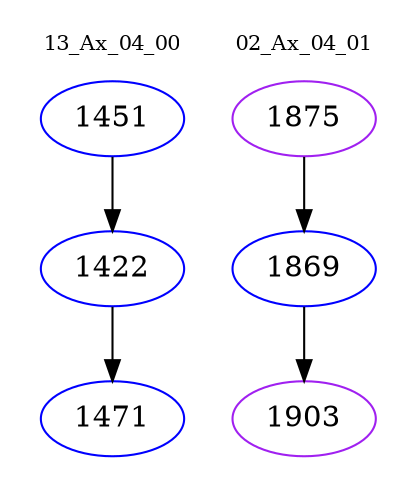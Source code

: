 digraph{
subgraph cluster_0 {
color = white
label = "13_Ax_04_00";
fontsize=10;
T0_1451 [label="1451", color="blue"]
T0_1451 -> T0_1422 [color="black"]
T0_1422 [label="1422", color="blue"]
T0_1422 -> T0_1471 [color="black"]
T0_1471 [label="1471", color="blue"]
}
subgraph cluster_1 {
color = white
label = "02_Ax_04_01";
fontsize=10;
T1_1875 [label="1875", color="purple"]
T1_1875 -> T1_1869 [color="black"]
T1_1869 [label="1869", color="blue"]
T1_1869 -> T1_1903 [color="black"]
T1_1903 [label="1903", color="purple"]
}
}
